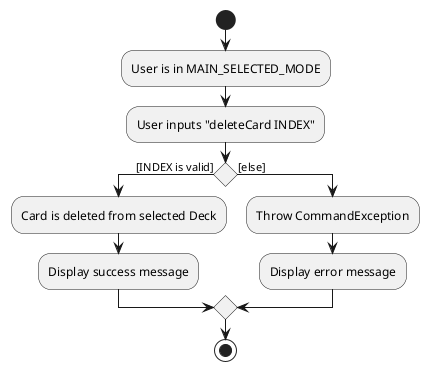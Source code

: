 @startuml

start
:User is in MAIN_SELECTED_MODE;
:User inputs "deleteCard INDEX";

if () then ([INDEX is valid])
    :Card is deleted from selected Deck;
    :Display success message;
else ([else])
    :Throw CommandException;
    :Display error message;

endif

stop
@enduml
